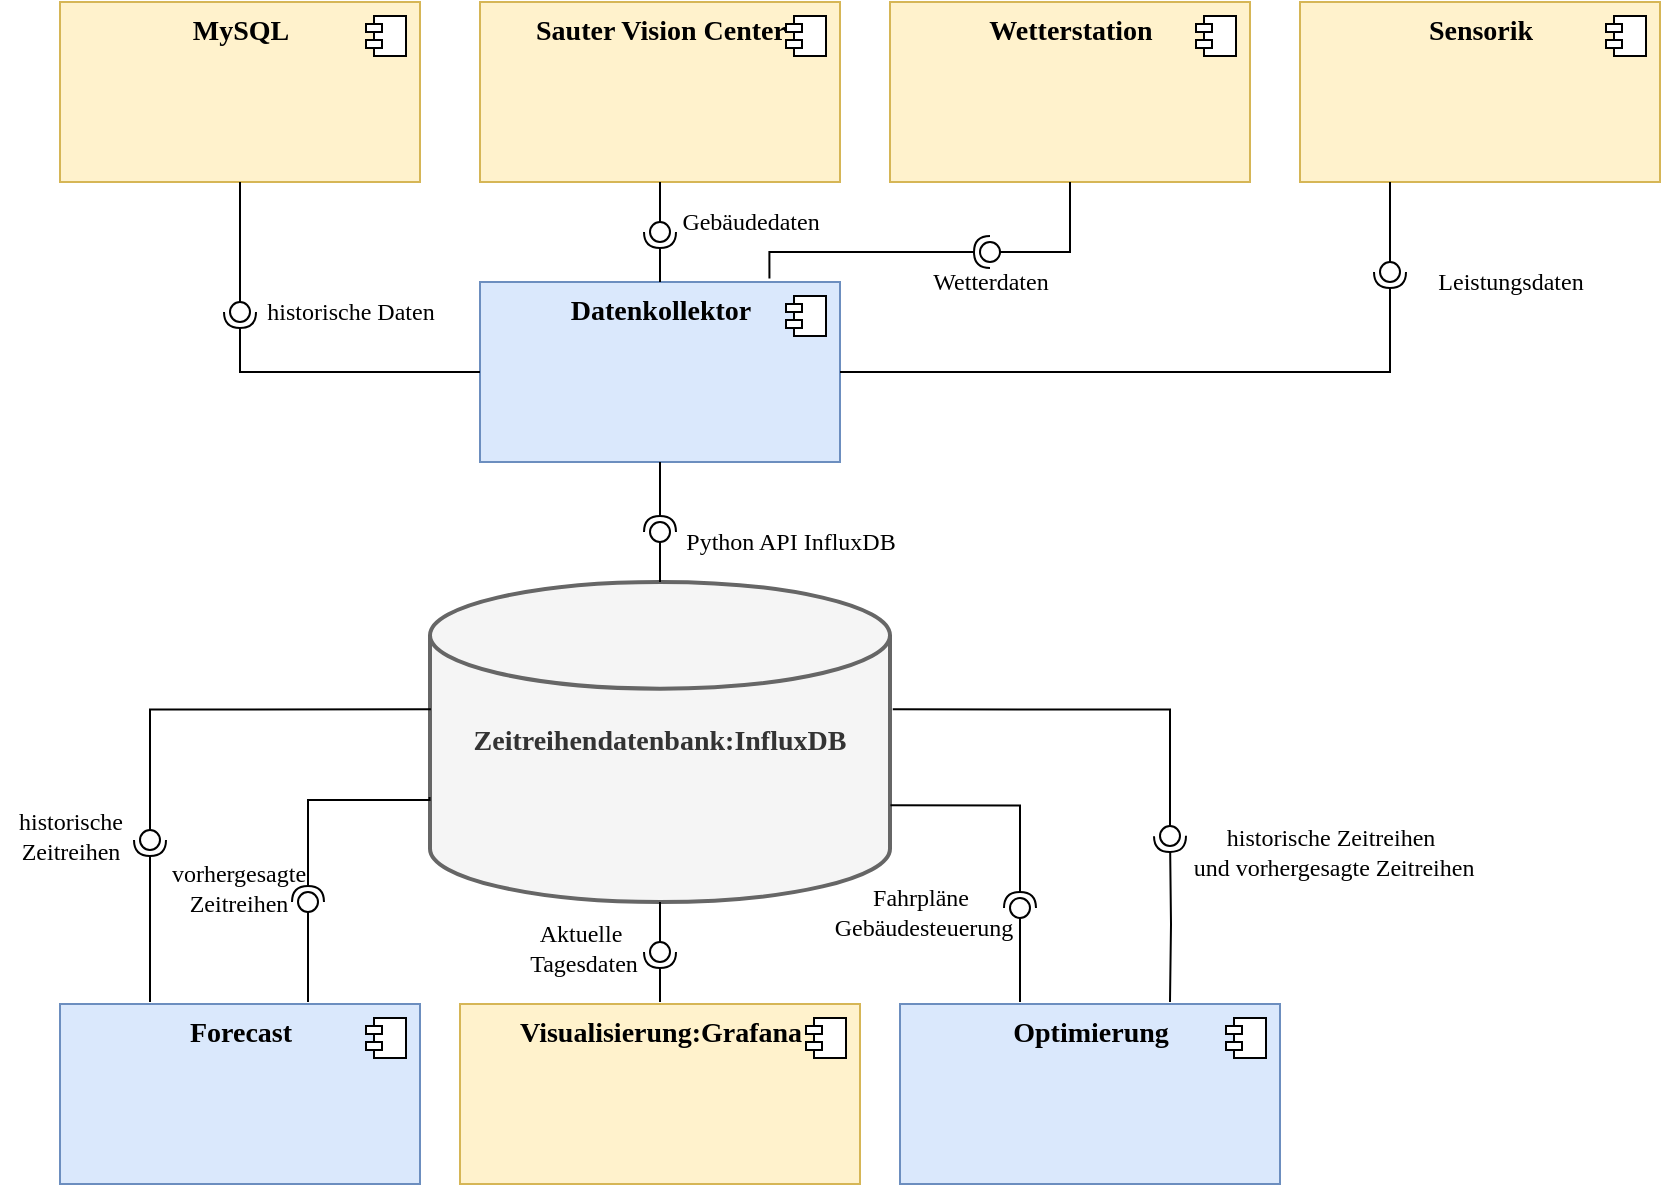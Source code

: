 <mxfile>
    <diagram id="aiyQXDXq4j1pHD2lKYrD" name="Page-1">
        <mxGraphModel dx="703" dy="392" grid="1" gridSize="10" guides="1" tooltips="1" connect="1" arrows="1" fold="1" page="1" pageScale="1" pageWidth="850" pageHeight="1100" math="0" shadow="0">
            <root>
                <mxCell id="0"/>
                <mxCell id="1" parent="0"/>
                <mxCell id="2" value="Visualisierung:Grafana" style="html=1;dropTarget=0;fontFamily=Garamond;fontSize=14;fontStyle=1;verticalAlign=top;fillColor=#fff2cc;strokeColor=#d6b656;" parent="1" vertex="1">
                    <mxGeometry x="240" y="571" width="200" height="90" as="geometry"/>
                </mxCell>
                <mxCell id="3" value="" style="shape=module;jettyWidth=8;jettyHeight=4;fontFamily=Garamond;fontSize=14;fontStyle=1;verticalAlign=top;" parent="2" vertex="1">
                    <mxGeometry x="1" width="20" height="20" relative="1" as="geometry">
                        <mxPoint x="-27" y="7" as="offset"/>
                    </mxGeometry>
                </mxCell>
                <mxCell id="4" value="Forecast" style="html=1;dropTarget=0;fontFamily=Garamond;fontSize=14;fontStyle=1;verticalAlign=top;fillColor=#dae8fc;strokeColor=#6c8ebf;" parent="1" vertex="1">
                    <mxGeometry x="40" y="571" width="180" height="90" as="geometry"/>
                </mxCell>
                <mxCell id="5" value="" style="shape=module;jettyWidth=8;jettyHeight=4;fontFamily=Garamond;fontSize=14;fontStyle=1;verticalAlign=top;" parent="4" vertex="1">
                    <mxGeometry x="1" width="20" height="20" relative="1" as="geometry">
                        <mxPoint x="-27" y="7" as="offset"/>
                    </mxGeometry>
                </mxCell>
                <mxCell id="7" value="Zeitreihendatenbank:InfluxDB" style="strokeWidth=2;html=1;shape=mxgraph.flowchart.database;whiteSpace=wrap;fontFamily=Garamond;fontSize=14;fontStyle=1;verticalAlign=middle;fillColor=#f5f5f5;fontColor=#333333;strokeColor=#666666;" parent="1" vertex="1">
                    <mxGeometry x="225" y="360" width="230" height="160" as="geometry"/>
                </mxCell>
                <mxCell id="8" value="Optimierung" style="html=1;dropTarget=0;fontFamily=Garamond;fontSize=14;fontStyle=1;verticalAlign=top;fillColor=#dae8fc;strokeColor=#6c8ebf;" parent="1" vertex="1">
                    <mxGeometry x="460" y="571" width="190" height="90" as="geometry"/>
                </mxCell>
                <mxCell id="9" value="" style="shape=module;jettyWidth=8;jettyHeight=4;fontFamily=Garamond;fontSize=14;fontStyle=1;verticalAlign=top;" parent="8" vertex="1">
                    <mxGeometry x="1" width="20" height="20" relative="1" as="geometry">
                        <mxPoint x="-27" y="7" as="offset"/>
                    </mxGeometry>
                </mxCell>
                <mxCell id="10" value="Datenkollektor" style="html=1;dropTarget=0;fontFamily=Garamond;fontSize=14;fontStyle=1;verticalAlign=top;fillColor=#dae8fc;strokeColor=#6c8ebf;" parent="1" vertex="1">
                    <mxGeometry x="250" y="210" width="180" height="90" as="geometry"/>
                </mxCell>
                <mxCell id="11" value="" style="shape=module;jettyWidth=8;jettyHeight=4;fontFamily=Garamond;fontSize=14;fontStyle=1;verticalAlign=top;" parent="10" vertex="1">
                    <mxGeometry x="1" width="20" height="20" relative="1" as="geometry">
                        <mxPoint x="-27" y="7" as="offset"/>
                    </mxGeometry>
                </mxCell>
                <mxCell id="12" value="MySQL" style="html=1;dropTarget=0;fontFamily=Garamond;fontSize=14;fontStyle=1;verticalAlign=top;fillColor=#fff2cc;strokeColor=#d6b656;" parent="1" vertex="1">
                    <mxGeometry x="40" y="70" width="180" height="90" as="geometry"/>
                </mxCell>
                <mxCell id="13" value="" style="shape=module;jettyWidth=8;jettyHeight=4;fontFamily=Garamond;fontSize=14;fontStyle=1;verticalAlign=top;" parent="12" vertex="1">
                    <mxGeometry x="1" width="20" height="20" relative="1" as="geometry">
                        <mxPoint x="-27" y="7" as="offset"/>
                    </mxGeometry>
                </mxCell>
                <mxCell id="14" value="Sauter Vision Center" style="html=1;dropTarget=0;fontFamily=Garamond;fontSize=14;fontStyle=1;verticalAlign=top;fillColor=#fff2cc;strokeColor=#d6b656;" parent="1" vertex="1">
                    <mxGeometry x="250" y="70" width="180" height="90" as="geometry"/>
                </mxCell>
                <mxCell id="15" value="" style="shape=module;jettyWidth=8;jettyHeight=4;fontFamily=Garamond;fontSize=14;fontStyle=1;verticalAlign=top;" parent="14" vertex="1">
                    <mxGeometry x="1" width="20" height="20" relative="1" as="geometry">
                        <mxPoint x="-27" y="7" as="offset"/>
                    </mxGeometry>
                </mxCell>
                <mxCell id="16" value="Wetterstation" style="html=1;dropTarget=0;fontFamily=Garamond;fontSize=14;fontStyle=1;verticalAlign=top;fillColor=#fff2cc;strokeColor=#d6b656;" parent="1" vertex="1">
                    <mxGeometry x="455" y="70" width="180" height="90" as="geometry"/>
                </mxCell>
                <mxCell id="17" value="" style="shape=module;jettyWidth=8;jettyHeight=4;fontFamily=Garamond;fontSize=14;fontStyle=1;verticalAlign=top;" parent="16" vertex="1">
                    <mxGeometry x="1" width="20" height="20" relative="1" as="geometry">
                        <mxPoint x="-27" y="7" as="offset"/>
                    </mxGeometry>
                </mxCell>
                <mxCell id="18" value="Sensorik" style="html=1;dropTarget=0;fontFamily=Garamond;fontSize=14;fontStyle=1;verticalAlign=top;fillColor=#fff2cc;strokeColor=#d6b656;" parent="1" vertex="1">
                    <mxGeometry x="660" y="70" width="180" height="90" as="geometry"/>
                </mxCell>
                <mxCell id="19" value="" style="shape=module;jettyWidth=8;jettyHeight=4;fontFamily=Garamond;fontSize=14;fontStyle=1;verticalAlign=top;" parent="18" vertex="1">
                    <mxGeometry x="1" width="20" height="20" relative="1" as="geometry">
                        <mxPoint x="-27" y="7" as="offset"/>
                    </mxGeometry>
                </mxCell>
                <mxCell id="29" value="" style="rounded=0;orthogonalLoop=1;jettySize=auto;html=1;endArrow=none;endFill=0;sketch=0;sourcePerimeterSpacing=0;targetPerimeterSpacing=0;exitX=0.25;exitY=1;exitDx=0;exitDy=0;edgeStyle=orthogonalEdgeStyle;fontFamily=Garamond;" edge="1" target="31" parent="1" source="18">
                    <mxGeometry relative="1" as="geometry">
                        <mxPoint x="525" y="235" as="sourcePoint"/>
                    </mxGeometry>
                </mxCell>
                <mxCell id="30" value="" style="rounded=0;orthogonalLoop=1;jettySize=auto;html=1;endArrow=halfCircle;endFill=0;entryX=0.5;entryY=0.5;endSize=6;strokeWidth=1;sketch=0;exitX=1;exitY=0.5;exitDx=0;exitDy=0;edgeStyle=orthogonalEdgeStyle;fontFamily=Garamond;" edge="1" target="31" parent="1" source="10">
                    <mxGeometry relative="1" as="geometry">
                        <mxPoint x="580" y="235" as="sourcePoint"/>
                        <Array as="points">
                            <mxPoint x="705" y="255"/>
                        </Array>
                    </mxGeometry>
                </mxCell>
                <mxCell id="31" value="" style="ellipse;whiteSpace=wrap;html=1;align=center;aspect=fixed;resizable=0;points=[];outlineConnect=0;sketch=0;fontFamily=Garamond;" vertex="1" parent="1">
                    <mxGeometry x="700" y="200" width="10" height="10" as="geometry"/>
                </mxCell>
                <mxCell id="33" value="" style="rounded=0;orthogonalLoop=1;jettySize=auto;html=1;endArrow=none;endFill=0;sketch=0;sourcePerimeterSpacing=0;targetPerimeterSpacing=0;exitX=0.5;exitY=1;exitDx=0;exitDy=0;edgeStyle=orthogonalEdgeStyle;fontFamily=Garamond;" edge="1" target="35" parent="1" source="16">
                    <mxGeometry relative="1" as="geometry">
                        <mxPoint x="515" y="215" as="sourcePoint"/>
                        <Array as="points">
                            <mxPoint x="545" y="195"/>
                        </Array>
                    </mxGeometry>
                </mxCell>
                <mxCell id="34" value="" style="rounded=0;orthogonalLoop=1;jettySize=auto;html=1;endArrow=halfCircle;endFill=0;entryX=0.5;entryY=0.5;endSize=6;strokeWidth=1;sketch=0;edgeStyle=orthogonalEdgeStyle;fontFamily=Garamond;exitX=0.804;exitY=-0.019;exitDx=0;exitDy=0;exitPerimeter=0;" edge="1" target="35" parent="1" source="10">
                    <mxGeometry relative="1" as="geometry">
                        <mxPoint x="590" y="195" as="sourcePoint"/>
                        <Array as="points">
                            <mxPoint x="395" y="195"/>
                        </Array>
                    </mxGeometry>
                </mxCell>
                <mxCell id="35" value="" style="ellipse;whiteSpace=wrap;html=1;align=center;aspect=fixed;resizable=0;points=[];outlineConnect=0;sketch=0;fontFamily=Garamond;" vertex="1" parent="1">
                    <mxGeometry x="500" y="190" width="10" height="10" as="geometry"/>
                </mxCell>
                <mxCell id="36" value="" style="rounded=0;orthogonalLoop=1;jettySize=auto;html=1;endArrow=none;endFill=0;sketch=0;sourcePerimeterSpacing=0;targetPerimeterSpacing=0;exitX=0.5;exitY=1;exitDx=0;exitDy=0;fontFamily=Garamond;" edge="1" target="38" parent="1" source="14">
                    <mxGeometry relative="1" as="geometry">
                        <mxPoint x="390" y="215" as="sourcePoint"/>
                    </mxGeometry>
                </mxCell>
                <mxCell id="37" value="" style="rounded=0;orthogonalLoop=1;jettySize=auto;html=1;endArrow=halfCircle;endFill=0;entryX=0.5;entryY=0.5;endSize=6;strokeWidth=1;sketch=0;exitX=0.5;exitY=0;exitDx=0;exitDy=0;fontFamily=Garamond;" edge="1" target="38" parent="1" source="10">
                    <mxGeometry relative="1" as="geometry">
                        <mxPoint x="430" y="215" as="sourcePoint"/>
                    </mxGeometry>
                </mxCell>
                <mxCell id="38" value="" style="ellipse;whiteSpace=wrap;html=1;align=center;aspect=fixed;resizable=0;points=[];outlineConnect=0;sketch=0;fontFamily=Garamond;" vertex="1" parent="1">
                    <mxGeometry x="335" y="180" width="10" height="10" as="geometry"/>
                </mxCell>
                <mxCell id="40" value="" style="rounded=0;orthogonalLoop=1;jettySize=auto;html=1;endArrow=none;endFill=0;sketch=0;sourcePerimeterSpacing=0;targetPerimeterSpacing=0;exitX=0.5;exitY=1;exitDx=0;exitDy=0;edgeStyle=orthogonalEdgeStyle;fontFamily=Garamond;" edge="1" target="42" parent="1" source="12">
                    <mxGeometry relative="1" as="geometry">
                        <mxPoint x="144" y="188" as="sourcePoint"/>
                        <Array as="points">
                            <mxPoint x="130" y="188"/>
                        </Array>
                    </mxGeometry>
                </mxCell>
                <mxCell id="41" value="" style="rounded=0;orthogonalLoop=1;jettySize=auto;html=1;endArrow=halfCircle;endFill=0;entryX=0.5;entryY=0.5;endSize=6;strokeWidth=1;sketch=0;exitX=0;exitY=0.5;exitDx=0;exitDy=0;edgeStyle=orthogonalEdgeStyle;fontFamily=Garamond;" edge="1" target="42" parent="1" source="10">
                    <mxGeometry relative="1" as="geometry">
                        <mxPoint x="184" y="188" as="sourcePoint"/>
                        <Array as="points">
                            <mxPoint x="130" y="255"/>
                        </Array>
                    </mxGeometry>
                </mxCell>
                <mxCell id="42" value="" style="ellipse;whiteSpace=wrap;html=1;align=center;aspect=fixed;resizable=0;points=[];outlineConnect=0;sketch=0;fontFamily=Garamond;" vertex="1" parent="1">
                    <mxGeometry x="125" y="220" width="10" height="10" as="geometry"/>
                </mxCell>
                <mxCell id="43" value="" style="rounded=0;orthogonalLoop=1;jettySize=auto;html=1;endArrow=none;endFill=0;sketch=0;sourcePerimeterSpacing=0;targetPerimeterSpacing=0;exitX=0.5;exitY=1;exitDx=0;exitDy=0;exitPerimeter=0;fontFamily=Garamond;" edge="1" target="45" parent="1" source="7">
                    <mxGeometry relative="1" as="geometry">
                        <mxPoint x="340" y="570" as="sourcePoint"/>
                    </mxGeometry>
                </mxCell>
                <mxCell id="44" value="" style="rounded=0;orthogonalLoop=1;jettySize=auto;html=1;endArrow=halfCircle;endFill=0;entryX=0.5;entryY=0.5;endSize=6;strokeWidth=1;sketch=0;fontFamily=Garamond;" edge="1" target="45" parent="1">
                    <mxGeometry relative="1" as="geometry">
                        <mxPoint x="340" y="570" as="sourcePoint"/>
                    </mxGeometry>
                </mxCell>
                <mxCell id="45" value="" style="ellipse;whiteSpace=wrap;html=1;align=center;aspect=fixed;resizable=0;points=[];outlineConnect=0;sketch=0;fontFamily=Garamond;" vertex="1" parent="1">
                    <mxGeometry x="335" y="540" width="10" height="10" as="geometry"/>
                </mxCell>
                <mxCell id="46" value="" style="rounded=0;orthogonalLoop=1;jettySize=auto;html=1;endArrow=none;endFill=0;sketch=0;sourcePerimeterSpacing=0;targetPerimeterSpacing=0;exitX=0.5;exitY=0;exitDx=0;exitDy=0;exitPerimeter=0;fontFamily=Garamond;" edge="1" target="48" parent="1" source="7">
                    <mxGeometry relative="1" as="geometry">
                        <mxPoint x="410" y="345" as="sourcePoint"/>
                    </mxGeometry>
                </mxCell>
                <mxCell id="47" value="" style="rounded=0;orthogonalLoop=1;jettySize=auto;html=1;endArrow=halfCircle;endFill=0;entryX=0.5;entryY=0.5;endSize=6;strokeWidth=1;sketch=0;fontFamily=Garamond;" edge="1" target="48" parent="1">
                    <mxGeometry relative="1" as="geometry">
                        <mxPoint x="340" y="300" as="sourcePoint"/>
                    </mxGeometry>
                </mxCell>
                <mxCell id="48" value="" style="ellipse;whiteSpace=wrap;html=1;align=center;aspect=fixed;resizable=0;points=[];outlineConnect=0;sketch=0;fontFamily=Garamond;" vertex="1" parent="1">
                    <mxGeometry x="335" y="330" width="10" height="10" as="geometry"/>
                </mxCell>
                <mxCell id="49" value="" style="rounded=0;orthogonalLoop=1;jettySize=auto;html=1;endArrow=none;endFill=0;sketch=0;sourcePerimeterSpacing=0;targetPerimeterSpacing=0;edgeStyle=orthogonalEdgeStyle;fontFamily=Garamond;" edge="1" target="51" parent="1">
                    <mxGeometry relative="1" as="geometry">
                        <mxPoint x="164" y="570" as="sourcePoint"/>
                        <Array as="points">
                            <mxPoint x="164" y="550"/>
                            <mxPoint x="164" y="550"/>
                        </Array>
                    </mxGeometry>
                </mxCell>
                <mxCell id="50" value="" style="rounded=0;orthogonalLoop=1;jettySize=auto;html=1;endArrow=halfCircle;endFill=0;entryX=0.5;entryY=0.5;endSize=6;strokeWidth=1;sketch=0;edgeStyle=orthogonalEdgeStyle;exitX=-0.001;exitY=0.672;exitDx=0;exitDy=0;exitPerimeter=0;fontFamily=Garamond;" edge="1" target="51" parent="1" source="7">
                    <mxGeometry relative="1" as="geometry">
                        <mxPoint x="210" y="469" as="sourcePoint"/>
                        <Array as="points">
                            <mxPoint x="225" y="469"/>
                            <mxPoint x="164" y="469"/>
                        </Array>
                    </mxGeometry>
                </mxCell>
                <mxCell id="51" value="" style="ellipse;whiteSpace=wrap;html=1;align=center;aspect=fixed;resizable=0;points=[];outlineConnect=0;sketch=0;gradientColor=#ffffff;fontFamily=Garamond;" vertex="1" parent="1">
                    <mxGeometry x="159" y="515" width="10" height="10" as="geometry"/>
                </mxCell>
                <mxCell id="53" value="" style="rounded=0;orthogonalLoop=1;jettySize=auto;html=1;endArrow=none;endFill=0;sketch=0;sourcePerimeterSpacing=0;targetPerimeterSpacing=0;exitX=0.002;exitY=0.398;exitDx=0;exitDy=0;exitPerimeter=0;edgeStyle=orthogonalEdgeStyle;fontFamily=Garamond;" edge="1" target="55" parent="1" source="7">
                    <mxGeometry relative="1" as="geometry">
                        <mxPoint x="410" y="465" as="sourcePoint"/>
                        <Array as="points">
                            <mxPoint x="85" y="424"/>
                        </Array>
                    </mxGeometry>
                </mxCell>
                <mxCell id="54" value="" style="rounded=0;orthogonalLoop=1;jettySize=auto;html=1;endArrow=halfCircle;endFill=0;entryX=0.5;entryY=0.5;endSize=6;strokeWidth=1;sketch=0;edgeStyle=orthogonalEdgeStyle;fontFamily=Garamond;" edge="1" target="55" parent="1">
                    <mxGeometry relative="1" as="geometry">
                        <mxPoint x="85" y="570" as="sourcePoint"/>
                        <Array as="points">
                            <mxPoint x="85" y="570"/>
                        </Array>
                    </mxGeometry>
                </mxCell>
                <mxCell id="55" value="" style="ellipse;whiteSpace=wrap;html=1;align=center;aspect=fixed;resizable=0;points=[];outlineConnect=0;sketch=0;gradientColor=#ffffff;fontFamily=Garamond;" vertex="1" parent="1">
                    <mxGeometry x="80" y="484" width="10" height="10" as="geometry"/>
                </mxCell>
                <mxCell id="59" value="" style="rounded=0;orthogonalLoop=1;jettySize=auto;html=1;endArrow=none;endFill=0;sketch=0;sourcePerimeterSpacing=0;targetPerimeterSpacing=0;exitX=1.006;exitY=0.398;exitDx=0;exitDy=0;exitPerimeter=0;edgeStyle=orthogonalEdgeStyle;fontFamily=Garamond;" edge="1" target="61" parent="1" source="7">
                    <mxGeometry relative="1" as="geometry">
                        <mxPoint x="620" y="425" as="sourcePoint"/>
                        <Array as="points">
                            <mxPoint x="595" y="424"/>
                        </Array>
                    </mxGeometry>
                </mxCell>
                <mxCell id="60" value="" style="rounded=0;orthogonalLoop=1;jettySize=auto;html=1;endArrow=halfCircle;endFill=0;entryX=0.5;entryY=0.5;endSize=6;strokeWidth=1;sketch=0;edgeStyle=orthogonalEdgeStyle;fontFamily=Garamond;" edge="1" target="61" parent="1">
                    <mxGeometry relative="1" as="geometry">
                        <mxPoint x="595" y="570" as="sourcePoint"/>
                    </mxGeometry>
                </mxCell>
                <mxCell id="61" value="" style="ellipse;whiteSpace=wrap;html=1;align=center;aspect=fixed;resizable=0;points=[];outlineConnect=0;sketch=0;gradientColor=#ffffff;fontFamily=Garamond;" vertex="1" parent="1">
                    <mxGeometry x="590" y="482" width="10" height="10" as="geometry"/>
                </mxCell>
                <mxCell id="66" value="" style="rounded=0;orthogonalLoop=1;jettySize=auto;html=1;endArrow=none;endFill=0;sketch=0;sourcePerimeterSpacing=0;targetPerimeterSpacing=0;fontFamily=Garamond;" edge="1" target="68" parent="1">
                    <mxGeometry relative="1" as="geometry">
                        <mxPoint x="520" y="570" as="sourcePoint"/>
                    </mxGeometry>
                </mxCell>
                <mxCell id="67" value="" style="rounded=0;orthogonalLoop=1;jettySize=auto;html=1;endArrow=halfCircle;endFill=0;entryX=0.5;entryY=0.5;endSize=6;strokeWidth=1;sketch=0;exitX=1.001;exitY=0.698;exitDx=0;exitDy=0;exitPerimeter=0;edgeStyle=orthogonalEdgeStyle;fontFamily=Garamond;" edge="1" target="68" parent="1" source="7">
                    <mxGeometry relative="1" as="geometry">
                        <mxPoint x="540" y="515" as="sourcePoint"/>
                        <Array as="points">
                            <mxPoint x="520" y="472"/>
                        </Array>
                    </mxGeometry>
                </mxCell>
                <mxCell id="68" value="" style="ellipse;whiteSpace=wrap;html=1;align=center;aspect=fixed;resizable=0;points=[];outlineConnect=0;sketch=0;gradientColor=#ffffff;fontFamily=Garamond;" vertex="1" parent="1">
                    <mxGeometry x="515" y="518" width="10" height="10" as="geometry"/>
                </mxCell>
                <mxCell id="69" value="historische&lt;br&gt;Zeitreihen" style="text;html=1;align=center;verticalAlign=middle;resizable=0;points=[];autosize=1;strokeColor=none;fillColor=none;fontFamily=Garamond;" vertex="1" parent="1">
                    <mxGeometry x="10" y="472" width="70" height="30" as="geometry"/>
                </mxCell>
                <mxCell id="70" value="vorhergesagte&lt;br&gt;Zeitreihen" style="text;html=1;align=center;verticalAlign=middle;resizable=0;points=[];autosize=1;strokeColor=none;fillColor=none;fontFamily=Garamond;" vertex="1" parent="1">
                    <mxGeometry x="89" y="498" width="80" height="30" as="geometry"/>
                </mxCell>
                <mxCell id="71" value="Aktuelle&lt;br&gt;&amp;nbsp;Tagesdaten" style="text;html=1;align=center;verticalAlign=middle;resizable=0;points=[];autosize=1;strokeColor=none;fillColor=none;fontFamily=Garamond;" vertex="1" parent="1">
                    <mxGeometry x="265" y="528" width="70" height="30" as="geometry"/>
                </mxCell>
                <mxCell id="72" value="Python API InfluxDB" style="text;html=1;align=center;verticalAlign=middle;resizable=0;points=[];autosize=1;strokeColor=none;fillColor=none;fontFamily=Garamond;" vertex="1" parent="1">
                    <mxGeometry x="345" y="330" width="120" height="20" as="geometry"/>
                </mxCell>
                <mxCell id="73" value="Fahrpläne&lt;br&gt;&amp;nbsp;Gebäudesteuerung" style="text;html=1;align=center;verticalAlign=middle;resizable=0;points=[];autosize=1;strokeColor=none;fillColor=none;fontFamily=Garamond;" vertex="1" parent="1">
                    <mxGeometry x="415" y="510" width="110" height="30" as="geometry"/>
                </mxCell>
                <mxCell id="74" value="historische Zeitreihen&lt;br&gt;&amp;nbsp;und vorhergesagte Zeitreihen" style="text;html=1;align=center;verticalAlign=middle;resizable=0;points=[];autosize=1;strokeColor=none;fillColor=none;fontFamily=Garamond;" vertex="1" parent="1">
                    <mxGeometry x="600" y="480" width="150" height="30" as="geometry"/>
                </mxCell>
                <mxCell id="75" value="Leistungsdaten" style="text;html=1;align=center;verticalAlign=middle;resizable=0;points=[];autosize=1;strokeColor=none;fillColor=none;fontFamily=Garamond;" vertex="1" parent="1">
                    <mxGeometry x="720" y="200" width="90" height="20" as="geometry"/>
                </mxCell>
                <mxCell id="76" value="Wetterdaten" style="text;html=1;align=center;verticalAlign=middle;resizable=0;points=[];autosize=1;strokeColor=none;fillColor=none;fontFamily=Garamond;" vertex="1" parent="1">
                    <mxGeometry x="470" y="200" width="70" height="20" as="geometry"/>
                </mxCell>
                <mxCell id="77" value="Gebäudedaten" style="text;html=1;align=center;verticalAlign=middle;resizable=0;points=[];autosize=1;strokeColor=none;fillColor=none;fontFamily=Garamond;" vertex="1" parent="1">
                    <mxGeometry x="345" y="170" width="80" height="20" as="geometry"/>
                </mxCell>
                <mxCell id="78" value="historische Daten" style="text;html=1;align=center;verticalAlign=middle;resizable=0;points=[];autosize=1;strokeColor=none;fillColor=none;fontFamily=Garamond;" vertex="1" parent="1">
                    <mxGeometry x="135" y="215" width="100" height="20" as="geometry"/>
                </mxCell>
            </root>
        </mxGraphModel>
    </diagram>
</mxfile>